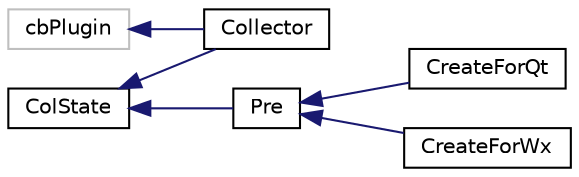 digraph "Graphical Class Hierarchy"
{
  edge [fontname="Helvetica",fontsize="10",labelfontname="Helvetica",labelfontsize="10"];
  node [fontname="Helvetica",fontsize="10",shape=record];
  rankdir="LR";
  Node6 [label="cbPlugin",height=0.2,width=0.4,color="grey75", fillcolor="white", style="filled"];
  Node6 -> Node1 [dir="back",color="midnightblue",fontsize="10",style="solid",fontname="Helvetica"];
  Node1 [label="Collector",height=0.2,width=0.4,color="black", fillcolor="white", style="filled",URL="$class_collector.html",tooltip="Collector plugin main class. "];
  Node0 [label="ColState",height=0.2,width=0.4,color="black", fillcolor="white", style="filled",URL="$class_col_state.html",tooltip="This classe share data between classe &#39;Pre&#39; and &#39;Collector&#39;. "];
  Node0 -> Node1 [dir="back",color="midnightblue",fontsize="10",style="solid",fontname="Helvetica"];
  Node0 -> Node2 [dir="back",color="midnightblue",fontsize="10",style="solid",fontname="Helvetica"];
  Node2 [label="Pre",height=0.2,width=0.4,color="black", fillcolor="white", style="filled",URL="$class_pre.html",tooltip="This class supports inherited classes to collect strings to be translated. "];
  Node2 -> Node3 [dir="back",color="midnightblue",fontsize="10",style="solid",fontname="Helvetica"];
  Node3 [label="CreateForQt",height=0.2,width=0.4,color="black", fillcolor="white", style="filled",URL="$class_create_for_qt.html",tooltip="The class is used to build &#39;Qt&#39; I18n files. "];
  Node2 -> Node4 [dir="back",color="midnightblue",fontsize="10",style="solid",fontname="Helvetica"];
  Node4 [label="CreateForWx",height=0.2,width=0.4,color="black", fillcolor="white", style="filled",URL="$class_create_for_wx.html",tooltip="The class is used to build &#39;Wx I18n&#39; files. "];
}
